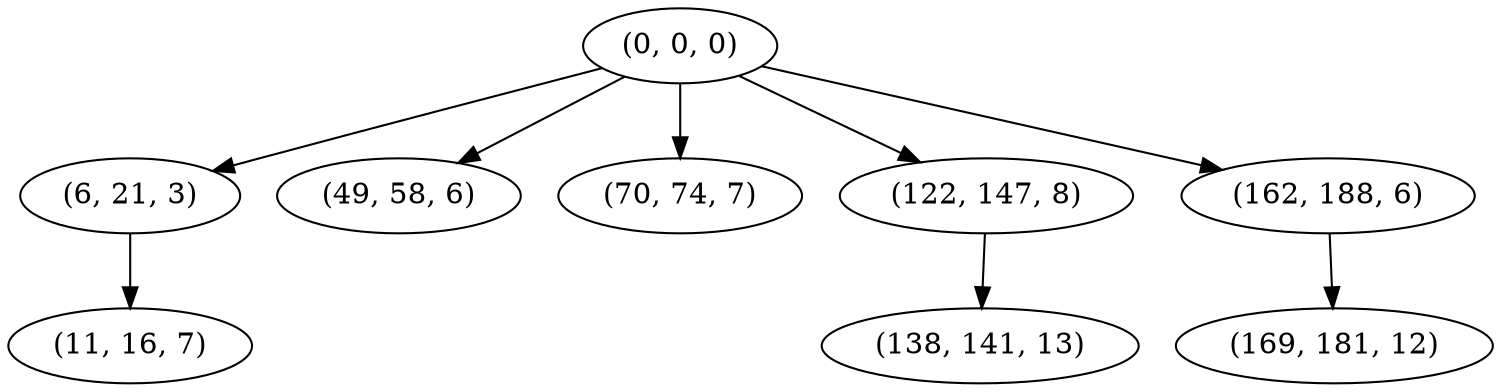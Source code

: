 digraph tree {
    "(0, 0, 0)";
    "(6, 21, 3)";
    "(11, 16, 7)";
    "(49, 58, 6)";
    "(70, 74, 7)";
    "(122, 147, 8)";
    "(138, 141, 13)";
    "(162, 188, 6)";
    "(169, 181, 12)";
    "(0, 0, 0)" -> "(6, 21, 3)";
    "(0, 0, 0)" -> "(49, 58, 6)";
    "(0, 0, 0)" -> "(70, 74, 7)";
    "(0, 0, 0)" -> "(122, 147, 8)";
    "(0, 0, 0)" -> "(162, 188, 6)";
    "(6, 21, 3)" -> "(11, 16, 7)";
    "(122, 147, 8)" -> "(138, 141, 13)";
    "(162, 188, 6)" -> "(169, 181, 12)";
}
